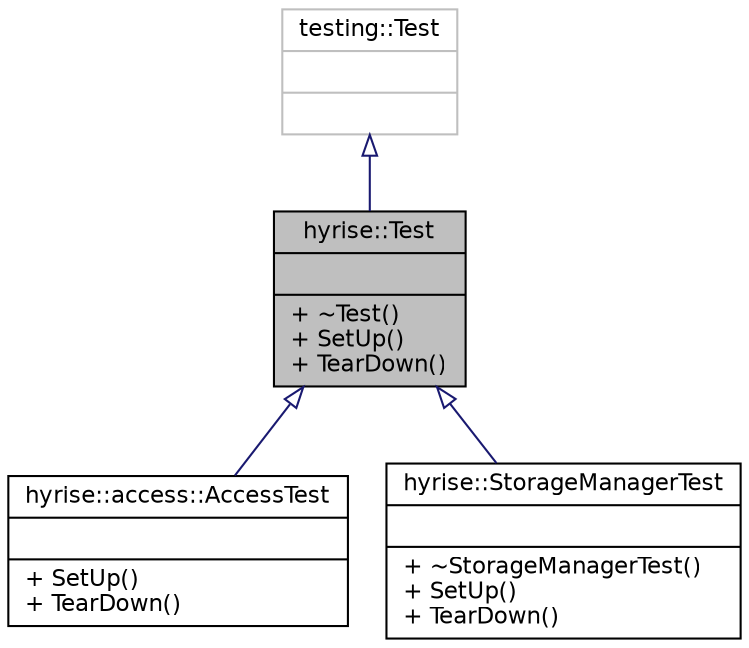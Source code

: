 digraph "hyrise::Test"
{
  edge [fontname="Helvetica",fontsize="11",labelfontname="Helvetica",labelfontsize="11"];
  node [fontname="Helvetica",fontsize="11",shape=record];
  Node1 [label="{hyrise::Test\n||+ ~Test()\l+ SetUp()\l+ TearDown()\l}",height=0.2,width=0.4,color="black", fillcolor="grey75", style="filled" fontcolor="black"];
  Node2 -> Node1 [dir="back",color="midnightblue",fontsize="11",style="solid",arrowtail="onormal",fontname="Helvetica"];
  Node2 [label="{testing::Test\n||}",height=0.2,width=0.4,color="grey75", fillcolor="white", style="filled"];
  Node1 -> Node3 [dir="back",color="midnightblue",fontsize="11",style="solid",arrowtail="onormal",fontname="Helvetica"];
  Node3 [label="{hyrise::access::AccessTest\n||+ SetUp()\l+ TearDown()\l}",height=0.2,width=0.4,color="black", fillcolor="white", style="filled",URL="$classhyrise_1_1access_1_1_access_test.html"];
  Node1 -> Node4 [dir="back",color="midnightblue",fontsize="11",style="solid",arrowtail="onormal",fontname="Helvetica"];
  Node4 [label="{hyrise::StorageManagerTest\n||+ ~StorageManagerTest()\l+ SetUp()\l+ TearDown()\l}",height=0.2,width=0.4,color="black", fillcolor="white", style="filled",URL="$classhyrise_1_1_storage_manager_test.html"];
}
